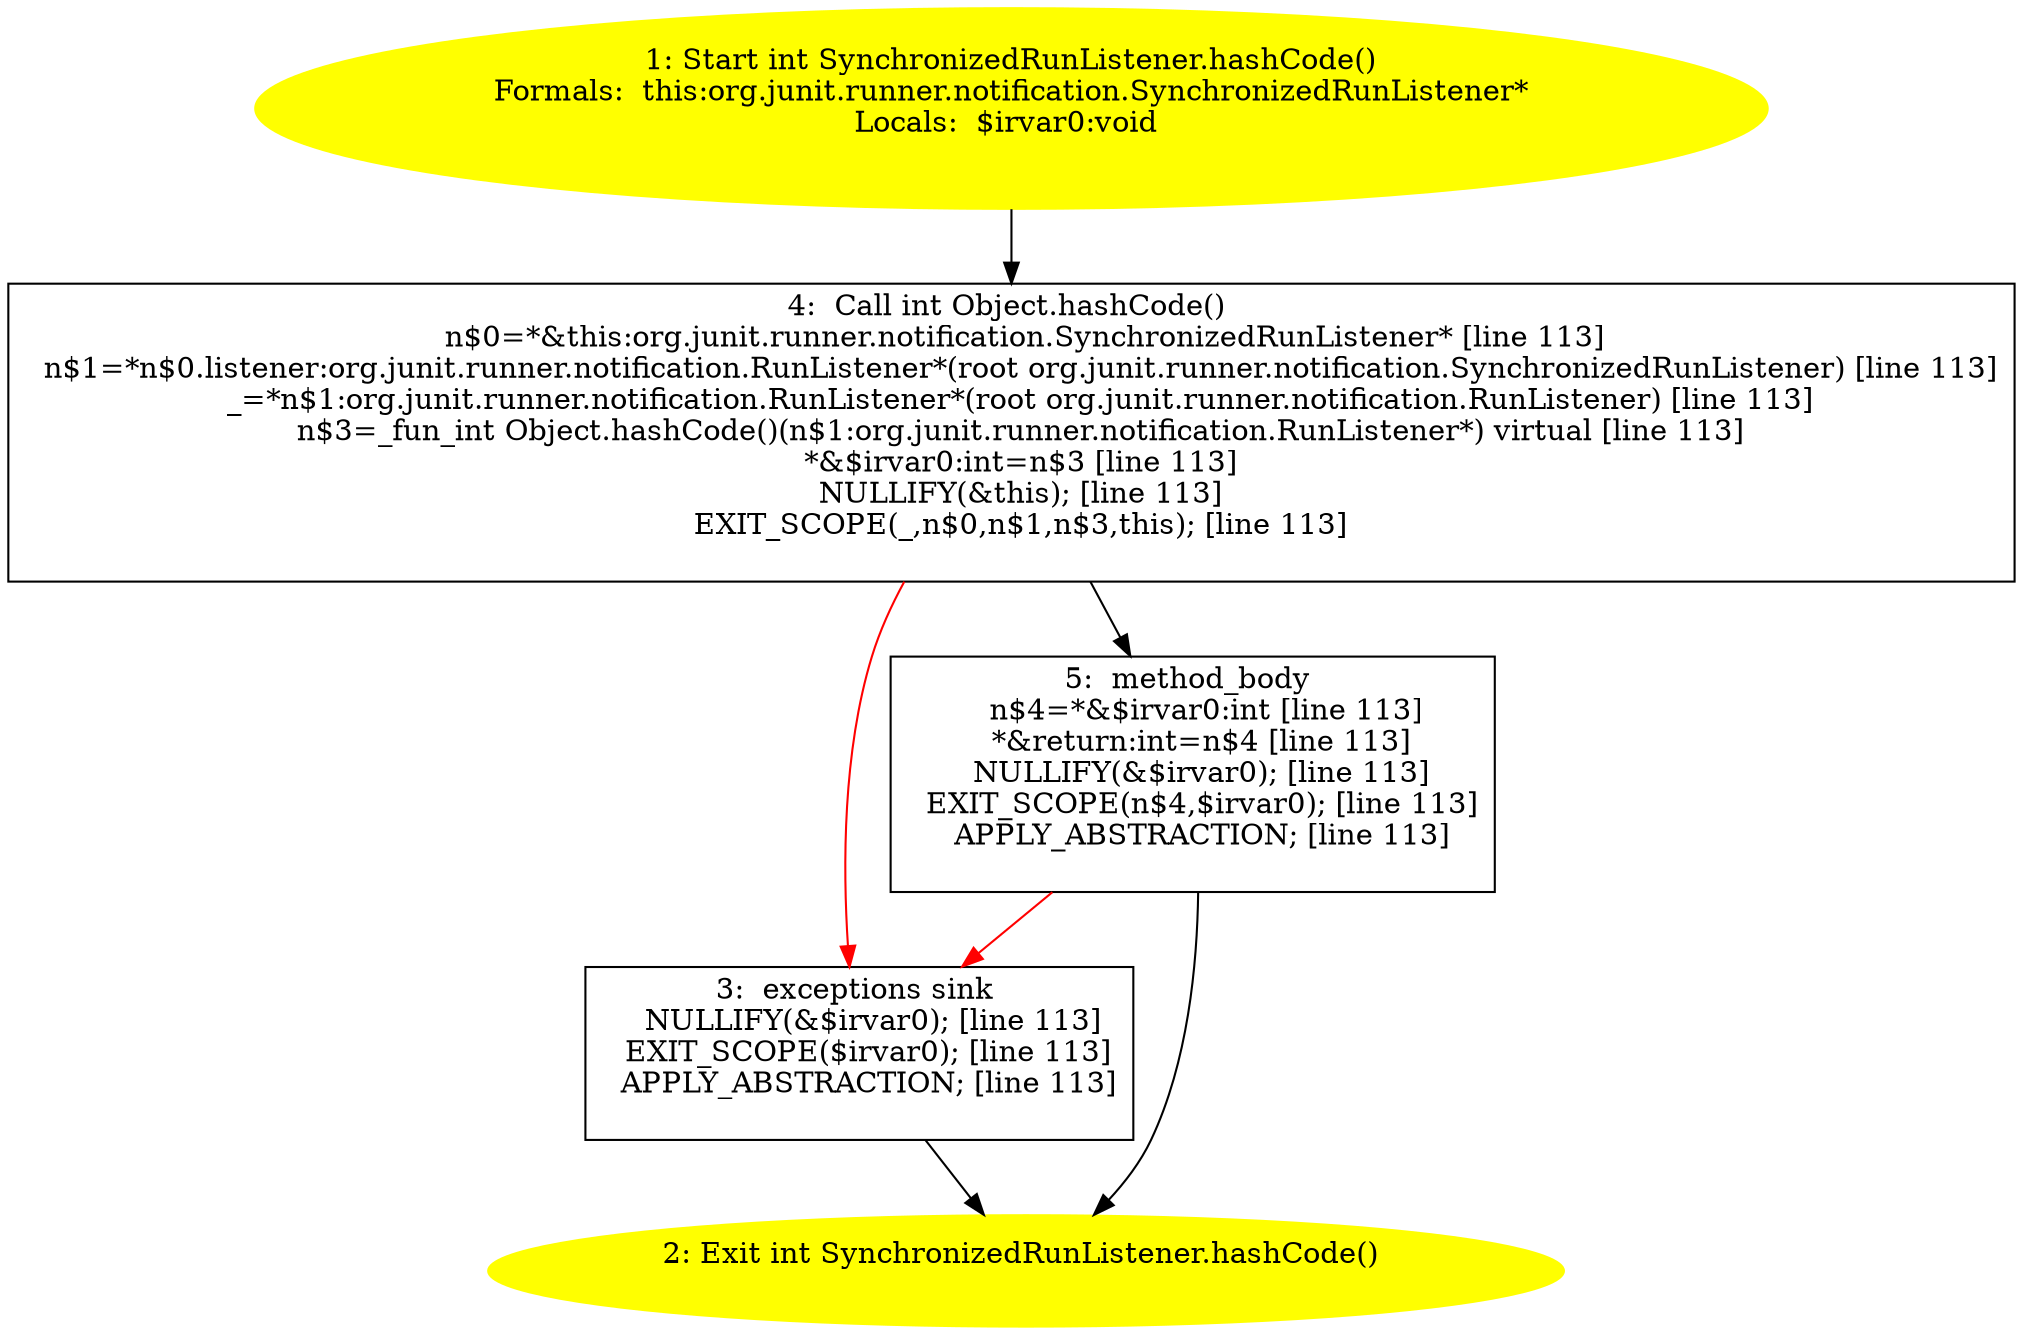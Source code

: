 /* @generated */
digraph cfg {
"org.junit.runner.notification.SynchronizedRunListener.hashCode():int.848f77c01b2f3711eb55016d26b80862_1" [label="1: Start int SynchronizedRunListener.hashCode()\nFormals:  this:org.junit.runner.notification.SynchronizedRunListener*\nLocals:  $irvar0:void \n  " color=yellow style=filled]
	

	 "org.junit.runner.notification.SynchronizedRunListener.hashCode():int.848f77c01b2f3711eb55016d26b80862_1" -> "org.junit.runner.notification.SynchronizedRunListener.hashCode():int.848f77c01b2f3711eb55016d26b80862_4" ;
"org.junit.runner.notification.SynchronizedRunListener.hashCode():int.848f77c01b2f3711eb55016d26b80862_2" [label="2: Exit int SynchronizedRunListener.hashCode() \n  " color=yellow style=filled]
	

"org.junit.runner.notification.SynchronizedRunListener.hashCode():int.848f77c01b2f3711eb55016d26b80862_3" [label="3:  exceptions sink \n   NULLIFY(&$irvar0); [line 113]\n  EXIT_SCOPE($irvar0); [line 113]\n  APPLY_ABSTRACTION; [line 113]\n " shape="box"]
	

	 "org.junit.runner.notification.SynchronizedRunListener.hashCode():int.848f77c01b2f3711eb55016d26b80862_3" -> "org.junit.runner.notification.SynchronizedRunListener.hashCode():int.848f77c01b2f3711eb55016d26b80862_2" ;
"org.junit.runner.notification.SynchronizedRunListener.hashCode():int.848f77c01b2f3711eb55016d26b80862_4" [label="4:  Call int Object.hashCode() \n   n$0=*&this:org.junit.runner.notification.SynchronizedRunListener* [line 113]\n  n$1=*n$0.listener:org.junit.runner.notification.RunListener*(root org.junit.runner.notification.SynchronizedRunListener) [line 113]\n  _=*n$1:org.junit.runner.notification.RunListener*(root org.junit.runner.notification.RunListener) [line 113]\n  n$3=_fun_int Object.hashCode()(n$1:org.junit.runner.notification.RunListener*) virtual [line 113]\n  *&$irvar0:int=n$3 [line 113]\n  NULLIFY(&this); [line 113]\n  EXIT_SCOPE(_,n$0,n$1,n$3,this); [line 113]\n " shape="box"]
	

	 "org.junit.runner.notification.SynchronizedRunListener.hashCode():int.848f77c01b2f3711eb55016d26b80862_4" -> "org.junit.runner.notification.SynchronizedRunListener.hashCode():int.848f77c01b2f3711eb55016d26b80862_5" ;
	 "org.junit.runner.notification.SynchronizedRunListener.hashCode():int.848f77c01b2f3711eb55016d26b80862_4" -> "org.junit.runner.notification.SynchronizedRunListener.hashCode():int.848f77c01b2f3711eb55016d26b80862_3" [color="red" ];
"org.junit.runner.notification.SynchronizedRunListener.hashCode():int.848f77c01b2f3711eb55016d26b80862_5" [label="5:  method_body \n   n$4=*&$irvar0:int [line 113]\n  *&return:int=n$4 [line 113]\n  NULLIFY(&$irvar0); [line 113]\n  EXIT_SCOPE(n$4,$irvar0); [line 113]\n  APPLY_ABSTRACTION; [line 113]\n " shape="box"]
	

	 "org.junit.runner.notification.SynchronizedRunListener.hashCode():int.848f77c01b2f3711eb55016d26b80862_5" -> "org.junit.runner.notification.SynchronizedRunListener.hashCode():int.848f77c01b2f3711eb55016d26b80862_2" ;
	 "org.junit.runner.notification.SynchronizedRunListener.hashCode():int.848f77c01b2f3711eb55016d26b80862_5" -> "org.junit.runner.notification.SynchronizedRunListener.hashCode():int.848f77c01b2f3711eb55016d26b80862_3" [color="red" ];
}
